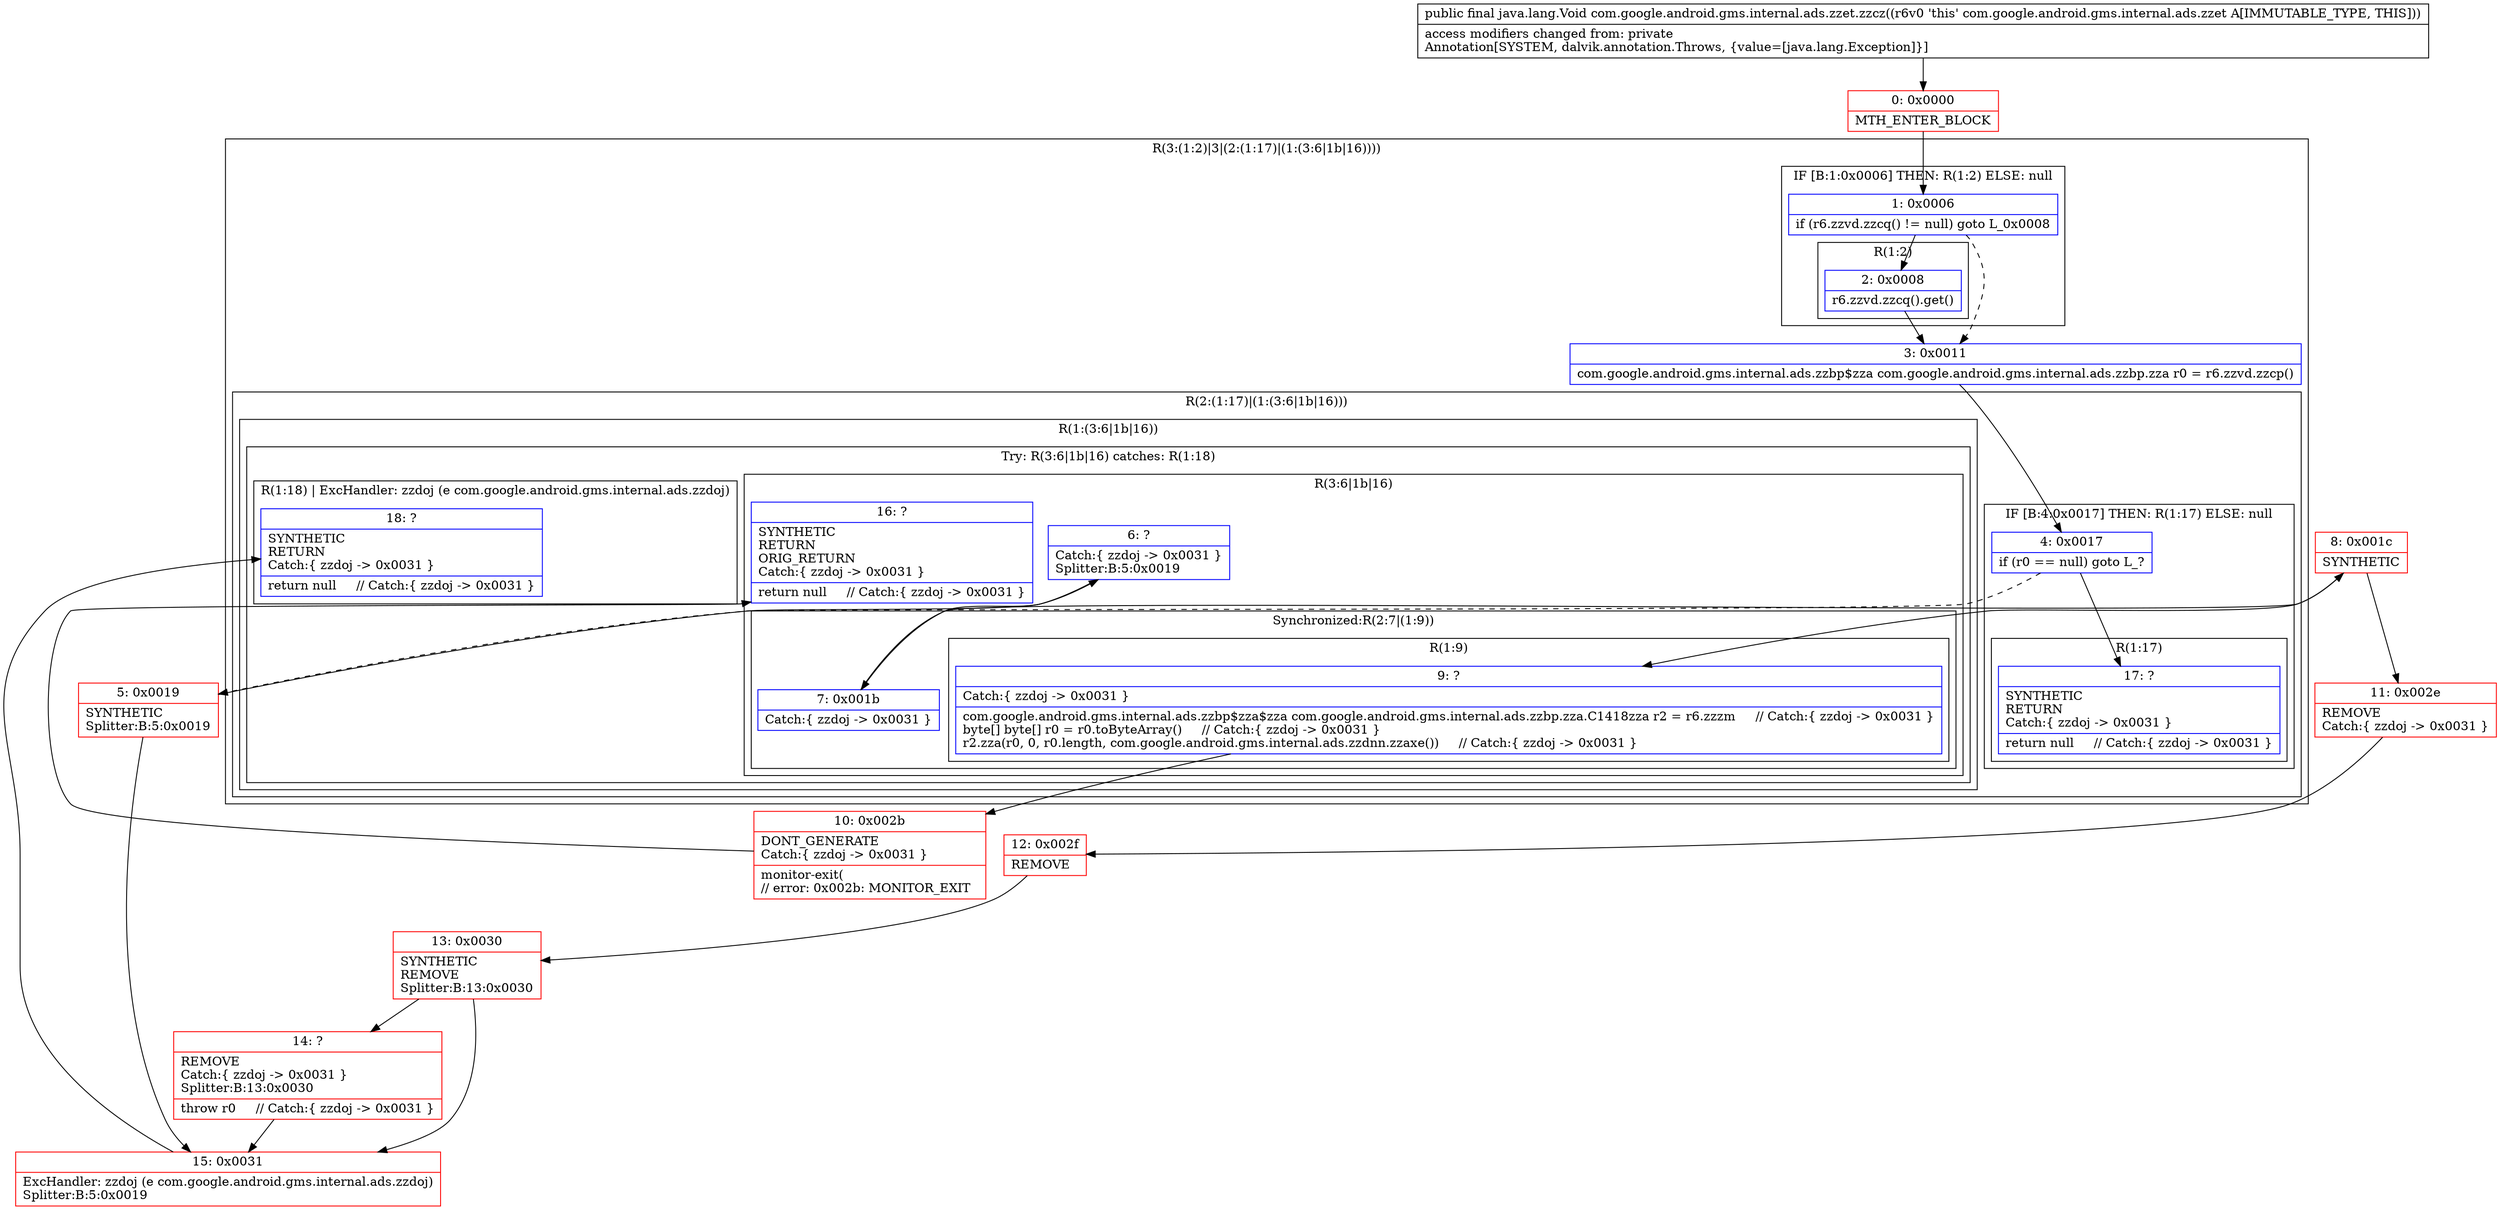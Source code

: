 digraph "CFG forcom.google.android.gms.internal.ads.zzet.zzcz()Ljava\/lang\/Void;" {
subgraph cluster_Region_844180699 {
label = "R(3:(1:2)|3|(2:(1:17)|(1:(3:6|1b|16))))";
node [shape=record,color=blue];
subgraph cluster_IfRegion_1450199921 {
label = "IF [B:1:0x0006] THEN: R(1:2) ELSE: null";
node [shape=record,color=blue];
Node_1 [shape=record,label="{1\:\ 0x0006|if (r6.zzvd.zzcq() != null) goto L_0x0008\l}"];
subgraph cluster_Region_1621319585 {
label = "R(1:2)";
node [shape=record,color=blue];
Node_2 [shape=record,label="{2\:\ 0x0008|r6.zzvd.zzcq().get()\l}"];
}
}
Node_3 [shape=record,label="{3\:\ 0x0011|com.google.android.gms.internal.ads.zzbp$zza com.google.android.gms.internal.ads.zzbp.zza r0 = r6.zzvd.zzcp()\l}"];
subgraph cluster_Region_886259229 {
label = "R(2:(1:17)|(1:(3:6|1b|16)))";
node [shape=record,color=blue];
subgraph cluster_IfRegion_1157518181 {
label = "IF [B:4:0x0017] THEN: R(1:17) ELSE: null";
node [shape=record,color=blue];
Node_4 [shape=record,label="{4\:\ 0x0017|if (r0 == null) goto L_?\l}"];
subgraph cluster_Region_1024030331 {
label = "R(1:17)";
node [shape=record,color=blue];
Node_17 [shape=record,label="{17\:\ ?|SYNTHETIC\lRETURN\lCatch:\{ zzdoj \-\> 0x0031 \}\l|return null     \/\/ Catch:\{ zzdoj \-\> 0x0031 \}\l}"];
}
}
subgraph cluster_Region_1777768808 {
label = "R(1:(3:6|1b|16))";
node [shape=record,color=blue];
subgraph cluster_TryCatchRegion_324177312 {
label = "Try: R(3:6|1b|16) catches: R(1:18)";
node [shape=record,color=blue];
subgraph cluster_Region_1046247937 {
label = "R(3:6|1b|16)";
node [shape=record,color=blue];
Node_6 [shape=record,label="{6\:\ ?|Catch:\{ zzdoj \-\> 0x0031 \}\lSplitter:B:5:0x0019\l}"];
subgraph cluster_SynchronizedRegion_1217423647 {
label = "Synchronized:R(2:7|(1:9))";
node [shape=record,color=blue];
Node_7 [shape=record,label="{7\:\ 0x001b|Catch:\{ zzdoj \-\> 0x0031 \}\l}"];
subgraph cluster_Region_179032561 {
label = "R(1:9)";
node [shape=record,color=blue];
Node_9 [shape=record,label="{9\:\ ?|Catch:\{ zzdoj \-\> 0x0031 \}\l|com.google.android.gms.internal.ads.zzbp$zza$zza com.google.android.gms.internal.ads.zzbp.zza.C1418zza r2 = r6.zzzm     \/\/ Catch:\{ zzdoj \-\> 0x0031 \}\lbyte[] byte[] r0 = r0.toByteArray()     \/\/ Catch:\{ zzdoj \-\> 0x0031 \}\lr2.zza(r0, 0, r0.length, com.google.android.gms.internal.ads.zzdnn.zzaxe())     \/\/ Catch:\{ zzdoj \-\> 0x0031 \}\l}"];
}
}
Node_16 [shape=record,label="{16\:\ ?|SYNTHETIC\lRETURN\lORIG_RETURN\lCatch:\{ zzdoj \-\> 0x0031 \}\l|return null     \/\/ Catch:\{ zzdoj \-\> 0x0031 \}\l}"];
}
subgraph cluster_Region_368084156 {
label = "R(1:18) | ExcHandler: zzdoj (e com.google.android.gms.internal.ads.zzdoj)\l";
node [shape=record,color=blue];
Node_18 [shape=record,label="{18\:\ ?|SYNTHETIC\lRETURN\lCatch:\{ zzdoj \-\> 0x0031 \}\l|return null     \/\/ Catch:\{ zzdoj \-\> 0x0031 \}\l}"];
}
}
}
}
}
subgraph cluster_Region_368084156 {
label = "R(1:18) | ExcHandler: zzdoj (e com.google.android.gms.internal.ads.zzdoj)\l";
node [shape=record,color=blue];
Node_18 [shape=record,label="{18\:\ ?|SYNTHETIC\lRETURN\lCatch:\{ zzdoj \-\> 0x0031 \}\l|return null     \/\/ Catch:\{ zzdoj \-\> 0x0031 \}\l}"];
}
Node_0 [shape=record,color=red,label="{0\:\ 0x0000|MTH_ENTER_BLOCK\l}"];
Node_5 [shape=record,color=red,label="{5\:\ 0x0019|SYNTHETIC\lSplitter:B:5:0x0019\l}"];
Node_8 [shape=record,color=red,label="{8\:\ 0x001c|SYNTHETIC\l}"];
Node_10 [shape=record,color=red,label="{10\:\ 0x002b|DONT_GENERATE\lCatch:\{ zzdoj \-\> 0x0031 \}\l|monitor\-exit(\l\/\/ error: 0x002b: MONITOR_EXIT  \l}"];
Node_11 [shape=record,color=red,label="{11\:\ 0x002e|REMOVE\lCatch:\{ zzdoj \-\> 0x0031 \}\l}"];
Node_12 [shape=record,color=red,label="{12\:\ 0x002f|REMOVE\l}"];
Node_13 [shape=record,color=red,label="{13\:\ 0x0030|SYNTHETIC\lREMOVE\lSplitter:B:13:0x0030\l}"];
Node_14 [shape=record,color=red,label="{14\:\ ?|REMOVE\lCatch:\{ zzdoj \-\> 0x0031 \}\lSplitter:B:13:0x0030\l|throw r0     \/\/ Catch:\{ zzdoj \-\> 0x0031 \}\l}"];
Node_15 [shape=record,color=red,label="{15\:\ 0x0031|ExcHandler: zzdoj (e com.google.android.gms.internal.ads.zzdoj)\lSplitter:B:5:0x0019\l}"];
MethodNode[shape=record,label="{public final java.lang.Void com.google.android.gms.internal.ads.zzet.zzcz((r6v0 'this' com.google.android.gms.internal.ads.zzet A[IMMUTABLE_TYPE, THIS]))  | access modifiers changed from: private\lAnnotation[SYSTEM, dalvik.annotation.Throws, \{value=[java.lang.Exception]\}]\l}"];
MethodNode -> Node_0;
Node_1 -> Node_2;
Node_1 -> Node_3[style=dashed];
Node_2 -> Node_3;
Node_3 -> Node_4;
Node_4 -> Node_5[style=dashed];
Node_4 -> Node_17;
Node_6 -> Node_7;
Node_7 -> Node_8;
Node_9 -> Node_10;
Node_0 -> Node_1;
Node_5 -> Node_6;
Node_5 -> Node_15;
Node_8 -> Node_9;
Node_8 -> Node_11;
Node_10 -> Node_16;
Node_11 -> Node_12;
Node_12 -> Node_13;
Node_13 -> Node_14;
Node_13 -> Node_15;
Node_14 -> Node_15;
Node_15 -> Node_18;
}

